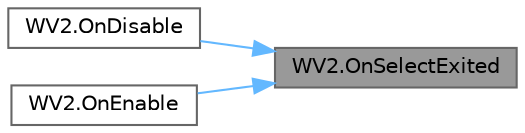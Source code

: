 digraph "WV2.OnSelectExited"
{
 // LATEX_PDF_SIZE
  bgcolor="transparent";
  edge [fontname=Helvetica,fontsize=10,labelfontname=Helvetica,labelfontsize=10];
  node [fontname=Helvetica,fontsize=10,shape=box,height=0.2,width=0.4];
  rankdir="RL";
  Node1 [id="Node000001",label="WV2.OnSelectExited",height=0.2,width=0.4,color="gray40", fillcolor="grey60", style="filled", fontcolor="black",tooltip="This method is called when an interactor exits the object and resets the isInteracting and interactor..."];
  Node1 -> Node2 [id="edge1_Node000001_Node000002",dir="back",color="steelblue1",style="solid",tooltip=" "];
  Node2 [id="Node000002",label="WV2.OnDisable",height=0.2,width=0.4,color="grey40", fillcolor="white", style="filled",URL="$class_w_v2.html#ae36ca928902d0f14c5ea4bebf22841f4",tooltip="This method is called when the object is disabled and removes event listeners for the selectEntered a..."];
  Node1 -> Node3 [id="edge2_Node000001_Node000003",dir="back",color="steelblue1",style="solid",tooltip=" "];
  Node3 [id="Node000003",label="WV2.OnEnable",height=0.2,width=0.4,color="grey40", fillcolor="white", style="filled",URL="$class_w_v2.html#a09bfd0dc1440ef9157627f508c176867",tooltip="This method is called when the object is enabled and adds event listeners for the selectEntered and s..."];
}
